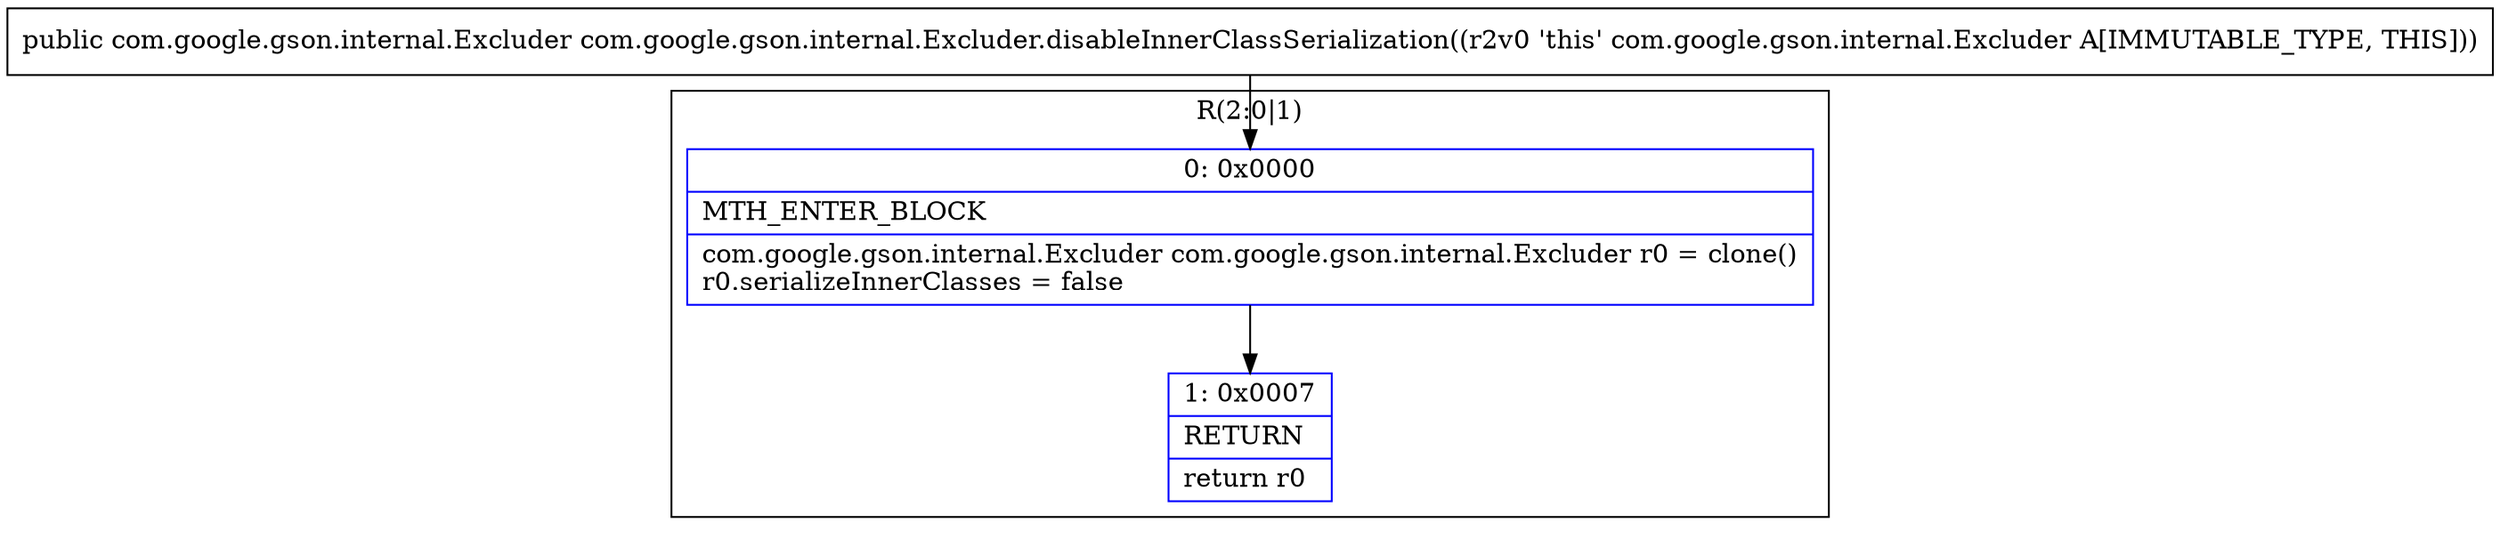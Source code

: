 digraph "CFG forcom.google.gson.internal.Excluder.disableInnerClassSerialization()Lcom\/google\/gson\/internal\/Excluder;" {
subgraph cluster_Region_890802325 {
label = "R(2:0|1)";
node [shape=record,color=blue];
Node_0 [shape=record,label="{0\:\ 0x0000|MTH_ENTER_BLOCK\l|com.google.gson.internal.Excluder com.google.gson.internal.Excluder r0 = clone()\lr0.serializeInnerClasses = false\l}"];
Node_1 [shape=record,label="{1\:\ 0x0007|RETURN\l|return r0\l}"];
}
MethodNode[shape=record,label="{public com.google.gson.internal.Excluder com.google.gson.internal.Excluder.disableInnerClassSerialization((r2v0 'this' com.google.gson.internal.Excluder A[IMMUTABLE_TYPE, THIS])) }"];
MethodNode -> Node_0;
Node_0 -> Node_1;
}

